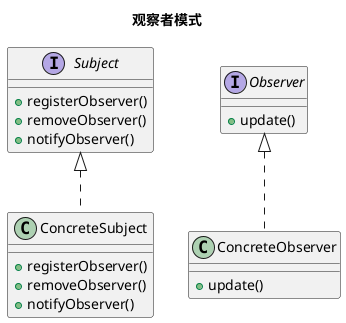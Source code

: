 @startuml
title 观察者模式

interface Subject {
    + registerObserver()
    + removeObserver()
    + notifyObserver()
}

class ConcreteSubject {
    + registerObserver()
    + removeObserver()
    + notifyObserver()
}

interface Observer {
    + update()
}

class ConcreteObserver {
    + update()
}

Subject <|.. ConcreteSubject
Observer <|.. ConcreteObserver
'Observer <-- Subject
@enduml